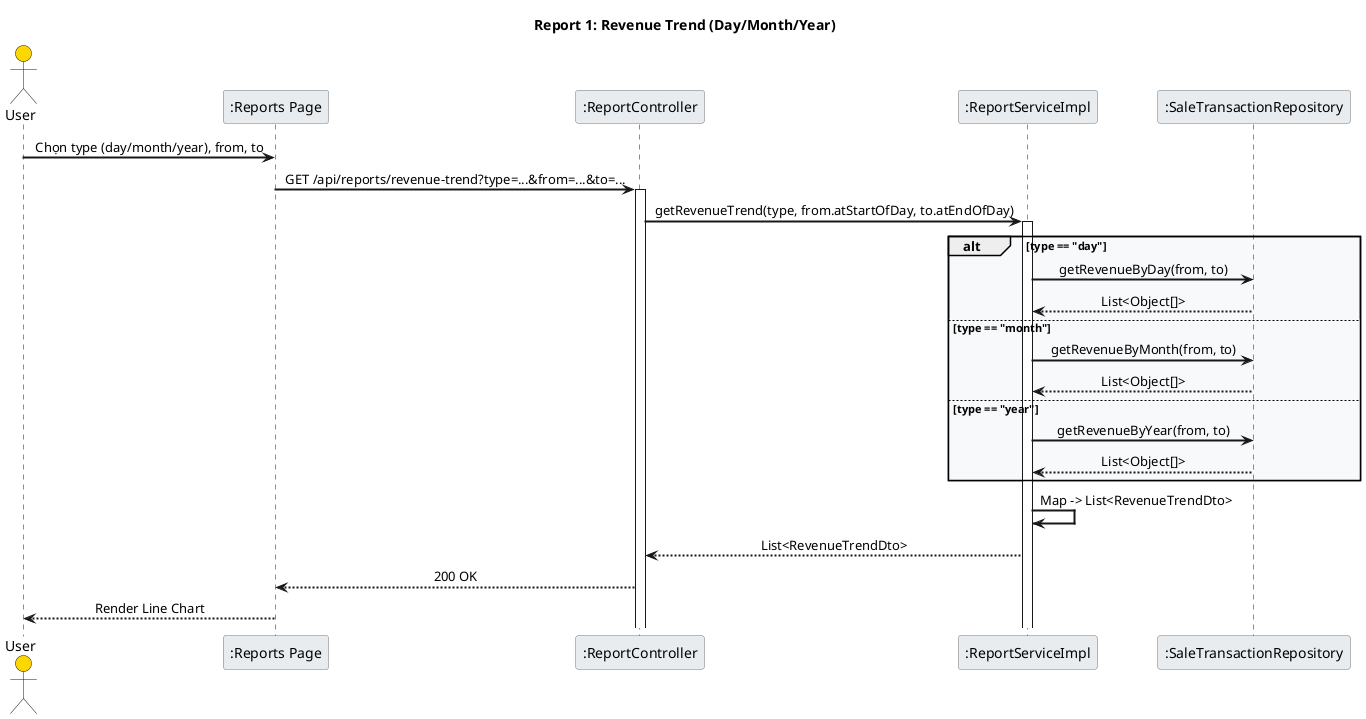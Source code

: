 @startuml Report_1_RevenueTrend_Sequence

skinparam backgroundColor white
skinparam sequenceArrowThickness 2
skinparam sequenceMessageAlign center
skinparam sequenceGroupBodyBackgroundColor #F8F9FA
skinparam sequenceParticipantBorderColor #6C757D
skinparam sequenceParticipantBackgroundColor #E9ECEF
skinparam sequenceLifeLineStroke dash
skinparam actorBackgroundColor #FFD700

title Report 1: Revenue Trend (Day/Month/Year)

actor User
participant ":Reports Page" as UI
participant ":ReportController" as RC
participant ":ReportServiceImpl" as RS
participant ":SaleTransactionRepository" as SaleRepo

User -> UI: Chọn type (day/month/year), from, to
UI -> RC: GET /api/reports/revenue-trend?type=...&from=...&to=...
activate RC
RC -> RS: getRevenueTrend(type, from.atStartOfDay, to.atEndOfDay)
activate RS
alt type == "day"
  RS -> SaleRepo: getRevenueByDay(from, to)
  SaleRepo --> RS: List<Object[]>
else type == "month"
  RS -> SaleRepo: getRevenueByMonth(from, to)
  SaleRepo --> RS: List<Object[]>
else type == "year"
  RS -> SaleRepo: getRevenueByYear(from, to)
  SaleRepo --> RS: List<Object[]>
end
RS -> RS: Map -> List<RevenueTrendDto>
RS --> RC: List<RevenueTrendDto>
RC --> UI: 200 OK
UI --> User: Render Line Chart

@enduml

